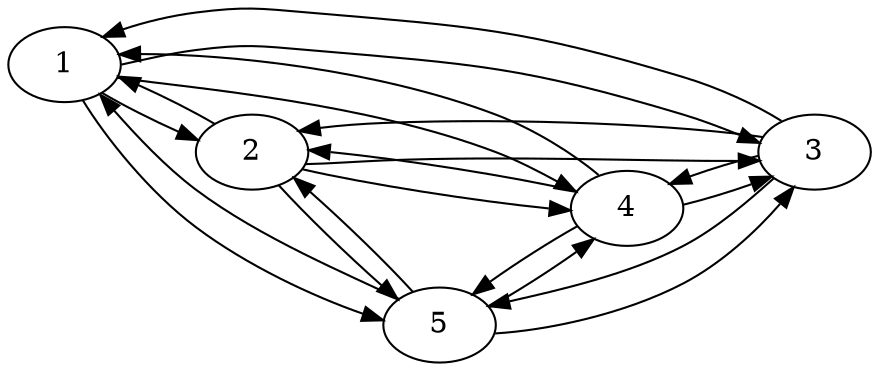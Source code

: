 // File generated automatically by write_graph in DotGraph

digraph
{
  rankdir = LR;

  // Without graph attributes

  // Nodes 

  0[label = "1"];
  1[label = "2"];
  2[label = "3"];
  3[label = "4"];
  4[label = "5"];

  // Arcs 

  0->1[label = ""];
  1->0[label = ""];
  0->2[label = ""];
  2->0[label = ""];
  0->3[label = ""];
  3->0[label = ""];
  0->4[label = ""];
  4->0[label = ""];
  1->2[label = ""];
  2->1[label = ""];
  1->3[label = ""];
  3->1[label = ""];
  1->4[label = ""];
  4->1[label = ""];
  2->3[label = ""];
  3->2[label = ""];
  2->4[label = ""];
  4->2[label = ""];
  3->4[label = ""];
  4->3[label = ""];
}
